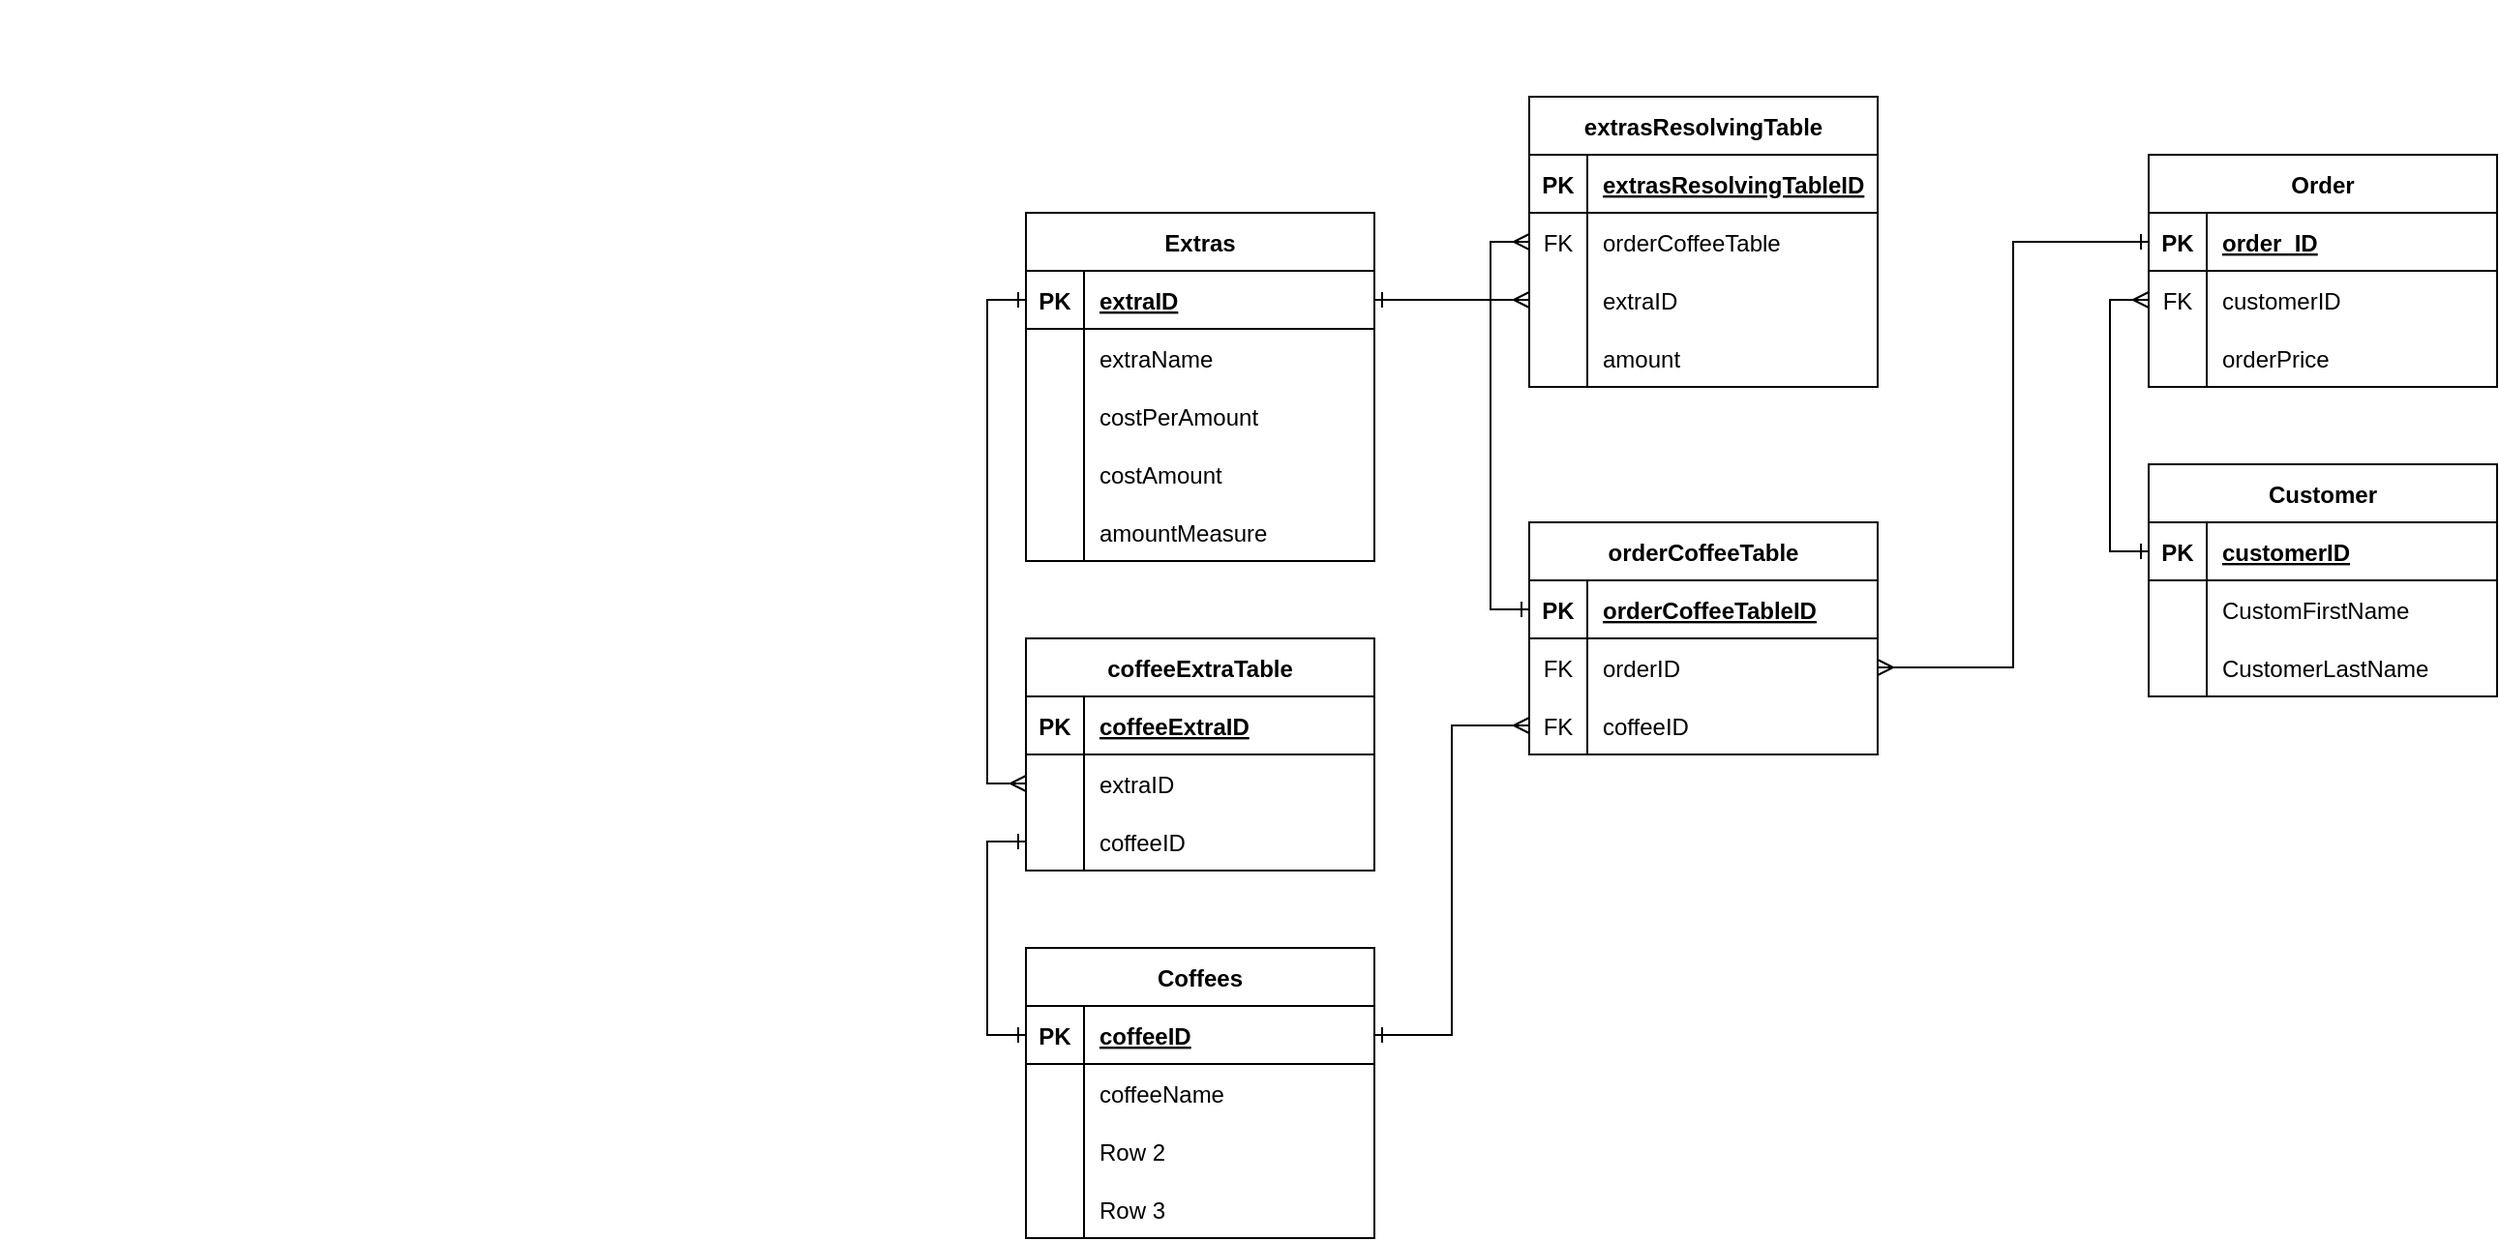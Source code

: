 <mxfile version="20.6.0" type="device"><diagram id="8A9Nl8NKwHrXGhFD0unj" name="Page-1"><mxGraphModel dx="2272" dy="774" grid="1" gridSize="10" guides="1" tooltips="1" connect="1" arrows="1" fold="1" page="1" pageScale="1" pageWidth="850" pageHeight="1100" math="0" shadow="0"><root><mxCell id="0"/><mxCell id="1" parent="0"/><mxCell id="UW9fXJi0FumeN3kHizJt-1" value="Order" style="shape=table;startSize=30;container=1;collapsible=1;childLayout=tableLayout;fixedRows=1;rowLines=0;fontStyle=1;align=center;resizeLast=1;" vertex="1" parent="1"><mxGeometry x="400" y="120" width="180" height="120" as="geometry"/></mxCell><mxCell id="UW9fXJi0FumeN3kHizJt-2" value="" style="shape=tableRow;horizontal=0;startSize=0;swimlaneHead=0;swimlaneBody=0;fillColor=none;collapsible=0;dropTarget=0;points=[[0,0.5],[1,0.5]];portConstraint=eastwest;top=0;left=0;right=0;bottom=1;" vertex="1" parent="UW9fXJi0FumeN3kHizJt-1"><mxGeometry y="30" width="180" height="30" as="geometry"/></mxCell><mxCell id="UW9fXJi0FumeN3kHizJt-3" value="PK" style="shape=partialRectangle;connectable=0;fillColor=none;top=0;left=0;bottom=0;right=0;fontStyle=1;overflow=hidden;" vertex="1" parent="UW9fXJi0FumeN3kHizJt-2"><mxGeometry width="30" height="30" as="geometry"><mxRectangle width="30" height="30" as="alternateBounds"/></mxGeometry></mxCell><mxCell id="UW9fXJi0FumeN3kHizJt-4" value="order_ID" style="shape=partialRectangle;connectable=0;fillColor=none;top=0;left=0;bottom=0;right=0;align=left;spacingLeft=6;fontStyle=5;overflow=hidden;" vertex="1" parent="UW9fXJi0FumeN3kHizJt-2"><mxGeometry x="30" width="150" height="30" as="geometry"><mxRectangle width="150" height="30" as="alternateBounds"/></mxGeometry></mxCell><mxCell id="UW9fXJi0FumeN3kHizJt-8" value="" style="shape=tableRow;horizontal=0;startSize=0;swimlaneHead=0;swimlaneBody=0;fillColor=none;collapsible=0;dropTarget=0;points=[[0,0.5],[1,0.5]];portConstraint=eastwest;top=0;left=0;right=0;bottom=0;" vertex="1" parent="UW9fXJi0FumeN3kHizJt-1"><mxGeometry y="60" width="180" height="30" as="geometry"/></mxCell><mxCell id="UW9fXJi0FumeN3kHizJt-9" value="FK" style="shape=partialRectangle;connectable=0;fillColor=none;top=0;left=0;bottom=0;right=0;editable=1;overflow=hidden;" vertex="1" parent="UW9fXJi0FumeN3kHizJt-8"><mxGeometry width="30" height="30" as="geometry"><mxRectangle width="30" height="30" as="alternateBounds"/></mxGeometry></mxCell><mxCell id="UW9fXJi0FumeN3kHizJt-10" value="customerID" style="shape=partialRectangle;connectable=0;fillColor=none;top=0;left=0;bottom=0;right=0;align=left;spacingLeft=6;overflow=hidden;" vertex="1" parent="UW9fXJi0FumeN3kHizJt-8"><mxGeometry x="30" width="150" height="30" as="geometry"><mxRectangle width="150" height="30" as="alternateBounds"/></mxGeometry></mxCell><mxCell id="UW9fXJi0FumeN3kHizJt-11" value="" style="shape=tableRow;horizontal=0;startSize=0;swimlaneHead=0;swimlaneBody=0;fillColor=none;collapsible=0;dropTarget=0;points=[[0,0.5],[1,0.5]];portConstraint=eastwest;top=0;left=0;right=0;bottom=0;" vertex="1" parent="UW9fXJi0FumeN3kHizJt-1"><mxGeometry y="90" width="180" height="30" as="geometry"/></mxCell><mxCell id="UW9fXJi0FumeN3kHizJt-12" value="" style="shape=partialRectangle;connectable=0;fillColor=none;top=0;left=0;bottom=0;right=0;editable=1;overflow=hidden;" vertex="1" parent="UW9fXJi0FumeN3kHizJt-11"><mxGeometry width="30" height="30" as="geometry"><mxRectangle width="30" height="30" as="alternateBounds"/></mxGeometry></mxCell><mxCell id="UW9fXJi0FumeN3kHizJt-13" value="orderPrice" style="shape=partialRectangle;connectable=0;fillColor=none;top=0;left=0;bottom=0;right=0;align=left;spacingLeft=6;overflow=hidden;" vertex="1" parent="UW9fXJi0FumeN3kHizJt-11"><mxGeometry x="30" width="150" height="30" as="geometry"><mxRectangle width="150" height="30" as="alternateBounds"/></mxGeometry></mxCell><mxCell id="UW9fXJi0FumeN3kHizJt-14" value="Coffees" style="shape=table;startSize=30;container=1;collapsible=1;childLayout=tableLayout;fixedRows=1;rowLines=0;fontStyle=1;align=center;resizeLast=1;" vertex="1" parent="1"><mxGeometry x="-180" y="530" width="180" height="150" as="geometry"/></mxCell><mxCell id="UW9fXJi0FumeN3kHizJt-15" value="" style="shape=tableRow;horizontal=0;startSize=0;swimlaneHead=0;swimlaneBody=0;fillColor=none;collapsible=0;dropTarget=0;points=[[0,0.5],[1,0.5]];portConstraint=eastwest;top=0;left=0;right=0;bottom=1;" vertex="1" parent="UW9fXJi0FumeN3kHizJt-14"><mxGeometry y="30" width="180" height="30" as="geometry"/></mxCell><mxCell id="UW9fXJi0FumeN3kHizJt-16" value="PK" style="shape=partialRectangle;connectable=0;fillColor=none;top=0;left=0;bottom=0;right=0;fontStyle=1;overflow=hidden;" vertex="1" parent="UW9fXJi0FumeN3kHizJt-15"><mxGeometry width="30" height="30" as="geometry"><mxRectangle width="30" height="30" as="alternateBounds"/></mxGeometry></mxCell><mxCell id="UW9fXJi0FumeN3kHizJt-17" value="coffeeID" style="shape=partialRectangle;connectable=0;fillColor=none;top=0;left=0;bottom=0;right=0;align=left;spacingLeft=6;fontStyle=5;overflow=hidden;" vertex="1" parent="UW9fXJi0FumeN3kHizJt-15"><mxGeometry x="30" width="150" height="30" as="geometry"><mxRectangle width="150" height="30" as="alternateBounds"/></mxGeometry></mxCell><mxCell id="UW9fXJi0FumeN3kHizJt-18" value="" style="shape=tableRow;horizontal=0;startSize=0;swimlaneHead=0;swimlaneBody=0;fillColor=none;collapsible=0;dropTarget=0;points=[[0,0.5],[1,0.5]];portConstraint=eastwest;top=0;left=0;right=0;bottom=0;" vertex="1" parent="UW9fXJi0FumeN3kHizJt-14"><mxGeometry y="60" width="180" height="30" as="geometry"/></mxCell><mxCell id="UW9fXJi0FumeN3kHizJt-19" value="" style="shape=partialRectangle;connectable=0;fillColor=none;top=0;left=0;bottom=0;right=0;editable=1;overflow=hidden;" vertex="1" parent="UW9fXJi0FumeN3kHizJt-18"><mxGeometry width="30" height="30" as="geometry"><mxRectangle width="30" height="30" as="alternateBounds"/></mxGeometry></mxCell><mxCell id="UW9fXJi0FumeN3kHizJt-20" value="coffeeName" style="shape=partialRectangle;connectable=0;fillColor=none;top=0;left=0;bottom=0;right=0;align=left;spacingLeft=6;overflow=hidden;" vertex="1" parent="UW9fXJi0FumeN3kHizJt-18"><mxGeometry x="30" width="150" height="30" as="geometry"><mxRectangle width="150" height="30" as="alternateBounds"/></mxGeometry></mxCell><mxCell id="UW9fXJi0FumeN3kHizJt-21" value="" style="shape=tableRow;horizontal=0;startSize=0;swimlaneHead=0;swimlaneBody=0;fillColor=none;collapsible=0;dropTarget=0;points=[[0,0.5],[1,0.5]];portConstraint=eastwest;top=0;left=0;right=0;bottom=0;" vertex="1" parent="UW9fXJi0FumeN3kHizJt-14"><mxGeometry y="90" width="180" height="30" as="geometry"/></mxCell><mxCell id="UW9fXJi0FumeN3kHizJt-22" value="" style="shape=partialRectangle;connectable=0;fillColor=none;top=0;left=0;bottom=0;right=0;editable=1;overflow=hidden;" vertex="1" parent="UW9fXJi0FumeN3kHizJt-21"><mxGeometry width="30" height="30" as="geometry"><mxRectangle width="30" height="30" as="alternateBounds"/></mxGeometry></mxCell><mxCell id="UW9fXJi0FumeN3kHizJt-23" value="Row 2" style="shape=partialRectangle;connectable=0;fillColor=none;top=0;left=0;bottom=0;right=0;align=left;spacingLeft=6;overflow=hidden;" vertex="1" parent="UW9fXJi0FumeN3kHizJt-21"><mxGeometry x="30" width="150" height="30" as="geometry"><mxRectangle width="150" height="30" as="alternateBounds"/></mxGeometry></mxCell><mxCell id="UW9fXJi0FumeN3kHizJt-24" value="" style="shape=tableRow;horizontal=0;startSize=0;swimlaneHead=0;swimlaneBody=0;fillColor=none;collapsible=0;dropTarget=0;points=[[0,0.5],[1,0.5]];portConstraint=eastwest;top=0;left=0;right=0;bottom=0;" vertex="1" parent="UW9fXJi0FumeN3kHizJt-14"><mxGeometry y="120" width="180" height="30" as="geometry"/></mxCell><mxCell id="UW9fXJi0FumeN3kHizJt-25" value="" style="shape=partialRectangle;connectable=0;fillColor=none;top=0;left=0;bottom=0;right=0;editable=1;overflow=hidden;" vertex="1" parent="UW9fXJi0FumeN3kHizJt-24"><mxGeometry width="30" height="30" as="geometry"><mxRectangle width="30" height="30" as="alternateBounds"/></mxGeometry></mxCell><mxCell id="UW9fXJi0FumeN3kHizJt-26" value="Row 3" style="shape=partialRectangle;connectable=0;fillColor=none;top=0;left=0;bottom=0;right=0;align=left;spacingLeft=6;overflow=hidden;" vertex="1" parent="UW9fXJi0FumeN3kHizJt-24"><mxGeometry x="30" width="150" height="30" as="geometry"><mxRectangle width="150" height="30" as="alternateBounds"/></mxGeometry></mxCell><mxCell id="UW9fXJi0FumeN3kHizJt-41" value="orderCoffeeTable" style="shape=table;startSize=30;container=1;collapsible=1;childLayout=tableLayout;fixedRows=1;rowLines=0;fontStyle=1;align=center;resizeLast=1;" vertex="1" parent="1"><mxGeometry x="80" y="310" width="180" height="120" as="geometry"/></mxCell><mxCell id="UW9fXJi0FumeN3kHizJt-42" value="" style="shape=tableRow;horizontal=0;startSize=0;swimlaneHead=0;swimlaneBody=0;fillColor=none;collapsible=0;dropTarget=0;points=[[0,0.5],[1,0.5]];portConstraint=eastwest;top=0;left=0;right=0;bottom=1;" vertex="1" parent="UW9fXJi0FumeN3kHizJt-41"><mxGeometry y="30" width="180" height="30" as="geometry"/></mxCell><mxCell id="UW9fXJi0FumeN3kHizJt-43" value="PK" style="shape=partialRectangle;connectable=0;fillColor=none;top=0;left=0;bottom=0;right=0;fontStyle=1;overflow=hidden;" vertex="1" parent="UW9fXJi0FumeN3kHizJt-42"><mxGeometry width="30" height="30" as="geometry"><mxRectangle width="30" height="30" as="alternateBounds"/></mxGeometry></mxCell><mxCell id="UW9fXJi0FumeN3kHizJt-44" value="orderCoffeeTableID" style="shape=partialRectangle;connectable=0;fillColor=none;top=0;left=0;bottom=0;right=0;align=left;spacingLeft=6;fontStyle=5;overflow=hidden;" vertex="1" parent="UW9fXJi0FumeN3kHizJt-42"><mxGeometry x="30" width="150" height="30" as="geometry"><mxRectangle width="150" height="30" as="alternateBounds"/></mxGeometry></mxCell><mxCell id="UW9fXJi0FumeN3kHizJt-45" value="" style="shape=tableRow;horizontal=0;startSize=0;swimlaneHead=0;swimlaneBody=0;fillColor=none;collapsible=0;dropTarget=0;points=[[0,0.5],[1,0.5]];portConstraint=eastwest;top=0;left=0;right=0;bottom=0;" vertex="1" parent="UW9fXJi0FumeN3kHizJt-41"><mxGeometry y="60" width="180" height="30" as="geometry"/></mxCell><mxCell id="UW9fXJi0FumeN3kHizJt-46" value="FK" style="shape=partialRectangle;connectable=0;fillColor=none;top=0;left=0;bottom=0;right=0;editable=1;overflow=hidden;" vertex="1" parent="UW9fXJi0FumeN3kHizJt-45"><mxGeometry width="30" height="30" as="geometry"><mxRectangle width="30" height="30" as="alternateBounds"/></mxGeometry></mxCell><mxCell id="UW9fXJi0FumeN3kHizJt-47" value="orderID" style="shape=partialRectangle;connectable=0;fillColor=none;top=0;left=0;bottom=0;right=0;align=left;spacingLeft=6;overflow=hidden;" vertex="1" parent="UW9fXJi0FumeN3kHizJt-45"><mxGeometry x="30" width="150" height="30" as="geometry"><mxRectangle width="150" height="30" as="alternateBounds"/></mxGeometry></mxCell><mxCell id="UW9fXJi0FumeN3kHizJt-48" value="" style="shape=tableRow;horizontal=0;startSize=0;swimlaneHead=0;swimlaneBody=0;fillColor=none;collapsible=0;dropTarget=0;points=[[0,0.5],[1,0.5]];portConstraint=eastwest;top=0;left=0;right=0;bottom=0;" vertex="1" parent="UW9fXJi0FumeN3kHizJt-41"><mxGeometry y="90" width="180" height="30" as="geometry"/></mxCell><mxCell id="UW9fXJi0FumeN3kHizJt-49" value="FK" style="shape=partialRectangle;connectable=0;fillColor=none;top=0;left=0;bottom=0;right=0;editable=1;overflow=hidden;" vertex="1" parent="UW9fXJi0FumeN3kHizJt-48"><mxGeometry width="30" height="30" as="geometry"><mxRectangle width="30" height="30" as="alternateBounds"/></mxGeometry></mxCell><mxCell id="UW9fXJi0FumeN3kHizJt-50" value="coffeeID" style="shape=partialRectangle;connectable=0;fillColor=none;top=0;left=0;bottom=0;right=0;align=left;spacingLeft=6;overflow=hidden;" vertex="1" parent="UW9fXJi0FumeN3kHizJt-48"><mxGeometry x="30" width="150" height="30" as="geometry"><mxRectangle width="150" height="30" as="alternateBounds"/></mxGeometry></mxCell><mxCell id="UW9fXJi0FumeN3kHizJt-56" style="edgeStyle=orthogonalEdgeStyle;rounded=0;orthogonalLoop=1;jettySize=auto;html=1;entryX=1;entryY=0.5;entryDx=0;entryDy=0;strokeColor=default;startArrow=ERmany;startFill=0;endArrow=ERone;endFill=0;" edge="1" parent="1" source="UW9fXJi0FumeN3kHizJt-48" target="UW9fXJi0FumeN3kHizJt-15"><mxGeometry relative="1" as="geometry"/></mxCell><mxCell id="UW9fXJi0FumeN3kHizJt-57" value="" style="shape=image;verticalLabelPosition=bottom;labelBackgroundColor=default;verticalAlign=top;aspect=fixed;imageAspect=0;image=https://d2slcw3kip6qmk.cloudfront.net/marketing/pages/chart/erd-symbols/ERD-Notation.PNG;" vertex="1" parent="1"><mxGeometry x="-710" y="40" width="430" height="325.6" as="geometry"/></mxCell><mxCell id="UW9fXJi0FumeN3kHizJt-62" value="Extras" style="shape=table;startSize=30;container=1;collapsible=1;childLayout=tableLayout;fixedRows=1;rowLines=0;fontStyle=1;align=center;resizeLast=1;" vertex="1" parent="1"><mxGeometry x="-180" y="150" width="180" height="180" as="geometry"/></mxCell><mxCell id="UW9fXJi0FumeN3kHizJt-63" value="" style="shape=tableRow;horizontal=0;startSize=0;swimlaneHead=0;swimlaneBody=0;fillColor=none;collapsible=0;dropTarget=0;points=[[0,0.5],[1,0.5]];portConstraint=eastwest;top=0;left=0;right=0;bottom=1;" vertex="1" parent="UW9fXJi0FumeN3kHizJt-62"><mxGeometry y="30" width="180" height="30" as="geometry"/></mxCell><mxCell id="UW9fXJi0FumeN3kHizJt-64" value="PK" style="shape=partialRectangle;connectable=0;fillColor=none;top=0;left=0;bottom=0;right=0;fontStyle=1;overflow=hidden;" vertex="1" parent="UW9fXJi0FumeN3kHizJt-63"><mxGeometry width="30" height="30" as="geometry"><mxRectangle width="30" height="30" as="alternateBounds"/></mxGeometry></mxCell><mxCell id="UW9fXJi0FumeN3kHizJt-65" value="extraID" style="shape=partialRectangle;connectable=0;fillColor=none;top=0;left=0;bottom=0;right=0;align=left;spacingLeft=6;fontStyle=5;overflow=hidden;" vertex="1" parent="UW9fXJi0FumeN3kHizJt-63"><mxGeometry x="30" width="150" height="30" as="geometry"><mxRectangle width="150" height="30" as="alternateBounds"/></mxGeometry></mxCell><mxCell id="UW9fXJi0FumeN3kHizJt-66" value="" style="shape=tableRow;horizontal=0;startSize=0;swimlaneHead=0;swimlaneBody=0;fillColor=none;collapsible=0;dropTarget=0;points=[[0,0.5],[1,0.5]];portConstraint=eastwest;top=0;left=0;right=0;bottom=0;" vertex="1" parent="UW9fXJi0FumeN3kHizJt-62"><mxGeometry y="60" width="180" height="30" as="geometry"/></mxCell><mxCell id="UW9fXJi0FumeN3kHizJt-67" value="" style="shape=partialRectangle;connectable=0;fillColor=none;top=0;left=0;bottom=0;right=0;editable=1;overflow=hidden;" vertex="1" parent="UW9fXJi0FumeN3kHizJt-66"><mxGeometry width="30" height="30" as="geometry"><mxRectangle width="30" height="30" as="alternateBounds"/></mxGeometry></mxCell><mxCell id="UW9fXJi0FumeN3kHizJt-68" value="extraName" style="shape=partialRectangle;connectable=0;fillColor=none;top=0;left=0;bottom=0;right=0;align=left;spacingLeft=6;overflow=hidden;" vertex="1" parent="UW9fXJi0FumeN3kHizJt-66"><mxGeometry x="30" width="150" height="30" as="geometry"><mxRectangle width="150" height="30" as="alternateBounds"/></mxGeometry></mxCell><mxCell id="UW9fXJi0FumeN3kHizJt-69" value="" style="shape=tableRow;horizontal=0;startSize=0;swimlaneHead=0;swimlaneBody=0;fillColor=none;collapsible=0;dropTarget=0;points=[[0,0.5],[1,0.5]];portConstraint=eastwest;top=0;left=0;right=0;bottom=0;" vertex="1" parent="UW9fXJi0FumeN3kHizJt-62"><mxGeometry y="90" width="180" height="30" as="geometry"/></mxCell><mxCell id="UW9fXJi0FumeN3kHizJt-70" value="" style="shape=partialRectangle;connectable=0;fillColor=none;top=0;left=0;bottom=0;right=0;editable=1;overflow=hidden;" vertex="1" parent="UW9fXJi0FumeN3kHizJt-69"><mxGeometry width="30" height="30" as="geometry"><mxRectangle width="30" height="30" as="alternateBounds"/></mxGeometry></mxCell><mxCell id="UW9fXJi0FumeN3kHizJt-71" value="costPerAmount" style="shape=partialRectangle;connectable=0;fillColor=none;top=0;left=0;bottom=0;right=0;align=left;spacingLeft=6;overflow=hidden;" vertex="1" parent="UW9fXJi0FumeN3kHizJt-69"><mxGeometry x="30" width="150" height="30" as="geometry"><mxRectangle width="150" height="30" as="alternateBounds"/></mxGeometry></mxCell><mxCell id="UW9fXJi0FumeN3kHizJt-72" value="" style="shape=tableRow;horizontal=0;startSize=0;swimlaneHead=0;swimlaneBody=0;fillColor=none;collapsible=0;dropTarget=0;points=[[0,0.5],[1,0.5]];portConstraint=eastwest;top=0;left=0;right=0;bottom=0;" vertex="1" parent="UW9fXJi0FumeN3kHizJt-62"><mxGeometry y="120" width="180" height="30" as="geometry"/></mxCell><mxCell id="UW9fXJi0FumeN3kHizJt-73" value="" style="shape=partialRectangle;connectable=0;fillColor=none;top=0;left=0;bottom=0;right=0;editable=1;overflow=hidden;" vertex="1" parent="UW9fXJi0FumeN3kHizJt-72"><mxGeometry width="30" height="30" as="geometry"><mxRectangle width="30" height="30" as="alternateBounds"/></mxGeometry></mxCell><mxCell id="UW9fXJi0FumeN3kHizJt-74" value="costAmount" style="shape=partialRectangle;connectable=0;fillColor=none;top=0;left=0;bottom=0;right=0;align=left;spacingLeft=6;overflow=hidden;" vertex="1" parent="UW9fXJi0FumeN3kHizJt-72"><mxGeometry x="30" width="150" height="30" as="geometry"><mxRectangle width="150" height="30" as="alternateBounds"/></mxGeometry></mxCell><mxCell id="UW9fXJi0FumeN3kHizJt-124" style="shape=tableRow;horizontal=0;startSize=0;swimlaneHead=0;swimlaneBody=0;fillColor=none;collapsible=0;dropTarget=0;points=[[0,0.5],[1,0.5]];portConstraint=eastwest;top=0;left=0;right=0;bottom=0;" vertex="1" parent="UW9fXJi0FumeN3kHizJt-62"><mxGeometry y="150" width="180" height="30" as="geometry"/></mxCell><mxCell id="UW9fXJi0FumeN3kHizJt-125" style="shape=partialRectangle;connectable=0;fillColor=none;top=0;left=0;bottom=0;right=0;editable=1;overflow=hidden;" vertex="1" parent="UW9fXJi0FumeN3kHizJt-124"><mxGeometry width="30" height="30" as="geometry"><mxRectangle width="30" height="30" as="alternateBounds"/></mxGeometry></mxCell><mxCell id="UW9fXJi0FumeN3kHizJt-126" value="amountMeasure" style="shape=partialRectangle;connectable=0;fillColor=none;top=0;left=0;bottom=0;right=0;align=left;spacingLeft=6;overflow=hidden;" vertex="1" parent="UW9fXJi0FumeN3kHizJt-124"><mxGeometry x="30" width="150" height="30" as="geometry"><mxRectangle width="150" height="30" as="alternateBounds"/></mxGeometry></mxCell><mxCell id="UW9fXJi0FumeN3kHizJt-91" value="extrasResolvingTable" style="shape=table;startSize=30;container=1;collapsible=1;childLayout=tableLayout;fixedRows=1;rowLines=0;fontStyle=1;align=center;resizeLast=1;" vertex="1" parent="1"><mxGeometry x="80" y="90" width="180" height="150" as="geometry"/></mxCell><mxCell id="UW9fXJi0FumeN3kHizJt-92" value="" style="shape=tableRow;horizontal=0;startSize=0;swimlaneHead=0;swimlaneBody=0;fillColor=none;collapsible=0;dropTarget=0;points=[[0,0.5],[1,0.5]];portConstraint=eastwest;top=0;left=0;right=0;bottom=1;" vertex="1" parent="UW9fXJi0FumeN3kHizJt-91"><mxGeometry y="30" width="180" height="30" as="geometry"/></mxCell><mxCell id="UW9fXJi0FumeN3kHizJt-93" value="PK" style="shape=partialRectangle;connectable=0;fillColor=none;top=0;left=0;bottom=0;right=0;fontStyle=1;overflow=hidden;" vertex="1" parent="UW9fXJi0FumeN3kHizJt-92"><mxGeometry width="30" height="30" as="geometry"><mxRectangle width="30" height="30" as="alternateBounds"/></mxGeometry></mxCell><mxCell id="UW9fXJi0FumeN3kHizJt-94" value="extrasResolvingTableID" style="shape=partialRectangle;connectable=0;fillColor=none;top=0;left=0;bottom=0;right=0;align=left;spacingLeft=6;fontStyle=5;overflow=hidden;" vertex="1" parent="UW9fXJi0FumeN3kHizJt-92"><mxGeometry x="30" width="150" height="30" as="geometry"><mxRectangle width="150" height="30" as="alternateBounds"/></mxGeometry></mxCell><mxCell id="UW9fXJi0FumeN3kHizJt-95" value="" style="shape=tableRow;horizontal=0;startSize=0;swimlaneHead=0;swimlaneBody=0;fillColor=none;collapsible=0;dropTarget=0;points=[[0,0.5],[1,0.5]];portConstraint=eastwest;top=0;left=0;right=0;bottom=0;" vertex="1" parent="UW9fXJi0FumeN3kHizJt-91"><mxGeometry y="60" width="180" height="30" as="geometry"/></mxCell><mxCell id="UW9fXJi0FumeN3kHizJt-96" value="FK" style="shape=partialRectangle;connectable=0;fillColor=none;top=0;left=0;bottom=0;right=0;editable=1;overflow=hidden;" vertex="1" parent="UW9fXJi0FumeN3kHizJt-95"><mxGeometry width="30" height="30" as="geometry"><mxRectangle width="30" height="30" as="alternateBounds"/></mxGeometry></mxCell><mxCell id="UW9fXJi0FumeN3kHizJt-97" value="orderCoffeeTable" style="shape=partialRectangle;connectable=0;fillColor=none;top=0;left=0;bottom=0;right=0;align=left;spacingLeft=6;overflow=hidden;" vertex="1" parent="UW9fXJi0FumeN3kHizJt-95"><mxGeometry x="30" width="150" height="30" as="geometry"><mxRectangle width="150" height="30" as="alternateBounds"/></mxGeometry></mxCell><mxCell id="UW9fXJi0FumeN3kHizJt-98" value="" style="shape=tableRow;horizontal=0;startSize=0;swimlaneHead=0;swimlaneBody=0;fillColor=none;collapsible=0;dropTarget=0;points=[[0,0.5],[1,0.5]];portConstraint=eastwest;top=0;left=0;right=0;bottom=0;" vertex="1" parent="UW9fXJi0FumeN3kHizJt-91"><mxGeometry y="90" width="180" height="30" as="geometry"/></mxCell><mxCell id="UW9fXJi0FumeN3kHizJt-99" value="" style="shape=partialRectangle;connectable=0;fillColor=none;top=0;left=0;bottom=0;right=0;editable=1;overflow=hidden;" vertex="1" parent="UW9fXJi0FumeN3kHizJt-98"><mxGeometry width="30" height="30" as="geometry"><mxRectangle width="30" height="30" as="alternateBounds"/></mxGeometry></mxCell><mxCell id="UW9fXJi0FumeN3kHizJt-100" value="extraID" style="shape=partialRectangle;connectable=0;fillColor=none;top=0;left=0;bottom=0;right=0;align=left;spacingLeft=6;overflow=hidden;" vertex="1" parent="UW9fXJi0FumeN3kHizJt-98"><mxGeometry x="30" width="150" height="30" as="geometry"><mxRectangle width="150" height="30" as="alternateBounds"/></mxGeometry></mxCell><mxCell id="UW9fXJi0FumeN3kHizJt-101" value="" style="shape=tableRow;horizontal=0;startSize=0;swimlaneHead=0;swimlaneBody=0;fillColor=none;collapsible=0;dropTarget=0;points=[[0,0.5],[1,0.5]];portConstraint=eastwest;top=0;left=0;right=0;bottom=0;" vertex="1" parent="UW9fXJi0FumeN3kHizJt-91"><mxGeometry y="120" width="180" height="30" as="geometry"/></mxCell><mxCell id="UW9fXJi0FumeN3kHizJt-102" value="" style="shape=partialRectangle;connectable=0;fillColor=none;top=0;left=0;bottom=0;right=0;editable=1;overflow=hidden;" vertex="1" parent="UW9fXJi0FumeN3kHizJt-101"><mxGeometry width="30" height="30" as="geometry"><mxRectangle width="30" height="30" as="alternateBounds"/></mxGeometry></mxCell><mxCell id="UW9fXJi0FumeN3kHizJt-103" value="amount" style="shape=partialRectangle;connectable=0;fillColor=none;top=0;left=0;bottom=0;right=0;align=left;spacingLeft=6;overflow=hidden;" vertex="1" parent="UW9fXJi0FumeN3kHizJt-101"><mxGeometry x="30" width="150" height="30" as="geometry"><mxRectangle width="150" height="30" as="alternateBounds"/></mxGeometry></mxCell><mxCell id="UW9fXJi0FumeN3kHizJt-104" style="edgeStyle=orthogonalEdgeStyle;rounded=0;orthogonalLoop=1;jettySize=auto;html=1;entryX=0;entryY=0.5;entryDx=0;entryDy=0;strokeColor=default;startArrow=ERone;startFill=0;endArrow=ERmany;endFill=0;exitX=0;exitY=0.5;exitDx=0;exitDy=0;" edge="1" parent="1" source="UW9fXJi0FumeN3kHizJt-42" target="UW9fXJi0FumeN3kHizJt-95"><mxGeometry relative="1" as="geometry"><mxPoint x="100" y="255" as="sourcePoint"/></mxGeometry></mxCell><mxCell id="UW9fXJi0FumeN3kHizJt-105" style="edgeStyle=orthogonalEdgeStyle;rounded=0;orthogonalLoop=1;jettySize=auto;html=1;entryX=0;entryY=0.5;entryDx=0;entryDy=0;strokeColor=default;startArrow=ERone;startFill=0;endArrow=ERmany;endFill=0;" edge="1" parent="1" source="UW9fXJi0FumeN3kHizJt-63" target="UW9fXJi0FumeN3kHizJt-98"><mxGeometry relative="1" as="geometry"/></mxCell><mxCell id="UW9fXJi0FumeN3kHizJt-108" value="Customer" style="shape=table;startSize=30;container=1;collapsible=1;childLayout=tableLayout;fixedRows=1;rowLines=0;fontStyle=1;align=center;resizeLast=1;" vertex="1" parent="1"><mxGeometry x="400" y="280" width="180" height="120" as="geometry"/></mxCell><mxCell id="UW9fXJi0FumeN3kHizJt-109" value="" style="shape=tableRow;horizontal=0;startSize=0;swimlaneHead=0;swimlaneBody=0;fillColor=none;collapsible=0;dropTarget=0;points=[[0,0.5],[1,0.5]];portConstraint=eastwest;top=0;left=0;right=0;bottom=1;" vertex="1" parent="UW9fXJi0FumeN3kHizJt-108"><mxGeometry y="30" width="180" height="30" as="geometry"/></mxCell><mxCell id="UW9fXJi0FumeN3kHizJt-110" value="PK" style="shape=partialRectangle;connectable=0;fillColor=none;top=0;left=0;bottom=0;right=0;fontStyle=1;overflow=hidden;" vertex="1" parent="UW9fXJi0FumeN3kHizJt-109"><mxGeometry width="30" height="30" as="geometry"><mxRectangle width="30" height="30" as="alternateBounds"/></mxGeometry></mxCell><mxCell id="UW9fXJi0FumeN3kHizJt-111" value="customerID" style="shape=partialRectangle;connectable=0;fillColor=none;top=0;left=0;bottom=0;right=0;align=left;spacingLeft=6;fontStyle=5;overflow=hidden;" vertex="1" parent="UW9fXJi0FumeN3kHizJt-109"><mxGeometry x="30" width="150" height="30" as="geometry"><mxRectangle width="150" height="30" as="alternateBounds"/></mxGeometry></mxCell><mxCell id="UW9fXJi0FumeN3kHizJt-112" value="" style="shape=tableRow;horizontal=0;startSize=0;swimlaneHead=0;swimlaneBody=0;fillColor=none;collapsible=0;dropTarget=0;points=[[0,0.5],[1,0.5]];portConstraint=eastwest;top=0;left=0;right=0;bottom=0;" vertex="1" parent="UW9fXJi0FumeN3kHizJt-108"><mxGeometry y="60" width="180" height="30" as="geometry"/></mxCell><mxCell id="UW9fXJi0FumeN3kHizJt-113" value="" style="shape=partialRectangle;connectable=0;fillColor=none;top=0;left=0;bottom=0;right=0;editable=1;overflow=hidden;" vertex="1" parent="UW9fXJi0FumeN3kHizJt-112"><mxGeometry width="30" height="30" as="geometry"><mxRectangle width="30" height="30" as="alternateBounds"/></mxGeometry></mxCell><mxCell id="UW9fXJi0FumeN3kHizJt-114" value="CustomFirstName" style="shape=partialRectangle;connectable=0;fillColor=none;top=0;left=0;bottom=0;right=0;align=left;spacingLeft=6;overflow=hidden;" vertex="1" parent="UW9fXJi0FumeN3kHizJt-112"><mxGeometry x="30" width="150" height="30" as="geometry"><mxRectangle width="150" height="30" as="alternateBounds"/></mxGeometry></mxCell><mxCell id="UW9fXJi0FumeN3kHizJt-115" value="" style="shape=tableRow;horizontal=0;startSize=0;swimlaneHead=0;swimlaneBody=0;fillColor=none;collapsible=0;dropTarget=0;points=[[0,0.5],[1,0.5]];portConstraint=eastwest;top=0;left=0;right=0;bottom=0;" vertex="1" parent="UW9fXJi0FumeN3kHizJt-108"><mxGeometry y="90" width="180" height="30" as="geometry"/></mxCell><mxCell id="UW9fXJi0FumeN3kHizJt-116" value="" style="shape=partialRectangle;connectable=0;fillColor=none;top=0;left=0;bottom=0;right=0;editable=1;overflow=hidden;" vertex="1" parent="UW9fXJi0FumeN3kHizJt-115"><mxGeometry width="30" height="30" as="geometry"><mxRectangle width="30" height="30" as="alternateBounds"/></mxGeometry></mxCell><mxCell id="UW9fXJi0FumeN3kHizJt-117" value="CustomerLastName" style="shape=partialRectangle;connectable=0;fillColor=none;top=0;left=0;bottom=0;right=0;align=left;spacingLeft=6;overflow=hidden;" vertex="1" parent="UW9fXJi0FumeN3kHizJt-115"><mxGeometry x="30" width="150" height="30" as="geometry"><mxRectangle width="150" height="30" as="alternateBounds"/></mxGeometry></mxCell><mxCell id="UW9fXJi0FumeN3kHizJt-121" style="edgeStyle=orthogonalEdgeStyle;rounded=0;orthogonalLoop=1;jettySize=auto;html=1;entryX=0;entryY=0.5;entryDx=0;entryDy=0;strokeColor=default;startArrow=ERmany;startFill=0;endArrow=ERone;endFill=0;" edge="1" parent="1" source="UW9fXJi0FumeN3kHizJt-8" target="UW9fXJi0FumeN3kHizJt-109"><mxGeometry relative="1" as="geometry"/></mxCell><mxCell id="UW9fXJi0FumeN3kHizJt-123" style="edgeStyle=orthogonalEdgeStyle;rounded=0;orthogonalLoop=1;jettySize=auto;html=1;entryX=0;entryY=0.5;entryDx=0;entryDy=0;strokeColor=default;startArrow=ERmany;startFill=0;endArrow=ERone;endFill=0;" edge="1" parent="1" source="UW9fXJi0FumeN3kHizJt-45" target="UW9fXJi0FumeN3kHizJt-2"><mxGeometry relative="1" as="geometry"/></mxCell><mxCell id="UW9fXJi0FumeN3kHizJt-131" value="coffeeExtraTable" style="shape=table;startSize=30;container=1;collapsible=1;childLayout=tableLayout;fixedRows=1;rowLines=0;fontStyle=1;align=center;resizeLast=1;" vertex="1" parent="1"><mxGeometry x="-180" y="370" width="180" height="120" as="geometry"/></mxCell><mxCell id="UW9fXJi0FumeN3kHizJt-132" value="" style="shape=tableRow;horizontal=0;startSize=0;swimlaneHead=0;swimlaneBody=0;fillColor=none;collapsible=0;dropTarget=0;points=[[0,0.5],[1,0.5]];portConstraint=eastwest;top=0;left=0;right=0;bottom=1;" vertex="1" parent="UW9fXJi0FumeN3kHizJt-131"><mxGeometry y="30" width="180" height="30" as="geometry"/></mxCell><mxCell id="UW9fXJi0FumeN3kHizJt-133" value="PK" style="shape=partialRectangle;connectable=0;fillColor=none;top=0;left=0;bottom=0;right=0;fontStyle=1;overflow=hidden;" vertex="1" parent="UW9fXJi0FumeN3kHizJt-132"><mxGeometry width="30" height="30" as="geometry"><mxRectangle width="30" height="30" as="alternateBounds"/></mxGeometry></mxCell><mxCell id="UW9fXJi0FumeN3kHizJt-134" value="coffeeExtraID" style="shape=partialRectangle;connectable=0;fillColor=none;top=0;left=0;bottom=0;right=0;align=left;spacingLeft=6;fontStyle=5;overflow=hidden;" vertex="1" parent="UW9fXJi0FumeN3kHizJt-132"><mxGeometry x="30" width="150" height="30" as="geometry"><mxRectangle width="150" height="30" as="alternateBounds"/></mxGeometry></mxCell><mxCell id="UW9fXJi0FumeN3kHizJt-135" value="" style="shape=tableRow;horizontal=0;startSize=0;swimlaneHead=0;swimlaneBody=0;fillColor=none;collapsible=0;dropTarget=0;points=[[0,0.5],[1,0.5]];portConstraint=eastwest;top=0;left=0;right=0;bottom=0;" vertex="1" parent="UW9fXJi0FumeN3kHizJt-131"><mxGeometry y="60" width="180" height="30" as="geometry"/></mxCell><mxCell id="UW9fXJi0FumeN3kHizJt-136" value="" style="shape=partialRectangle;connectable=0;fillColor=none;top=0;left=0;bottom=0;right=0;editable=1;overflow=hidden;" vertex="1" parent="UW9fXJi0FumeN3kHizJt-135"><mxGeometry width="30" height="30" as="geometry"><mxRectangle width="30" height="30" as="alternateBounds"/></mxGeometry></mxCell><mxCell id="UW9fXJi0FumeN3kHizJt-137" value="extraID" style="shape=partialRectangle;connectable=0;fillColor=none;top=0;left=0;bottom=0;right=0;align=left;spacingLeft=6;overflow=hidden;" vertex="1" parent="UW9fXJi0FumeN3kHizJt-135"><mxGeometry x="30" width="150" height="30" as="geometry"><mxRectangle width="150" height="30" as="alternateBounds"/></mxGeometry></mxCell><mxCell id="UW9fXJi0FumeN3kHizJt-138" value="" style="shape=tableRow;horizontal=0;startSize=0;swimlaneHead=0;swimlaneBody=0;fillColor=none;collapsible=0;dropTarget=0;points=[[0,0.5],[1,0.5]];portConstraint=eastwest;top=0;left=0;right=0;bottom=0;" vertex="1" parent="UW9fXJi0FumeN3kHizJt-131"><mxGeometry y="90" width="180" height="30" as="geometry"/></mxCell><mxCell id="UW9fXJi0FumeN3kHizJt-139" value="" style="shape=partialRectangle;connectable=0;fillColor=none;top=0;left=0;bottom=0;right=0;editable=1;overflow=hidden;" vertex="1" parent="UW9fXJi0FumeN3kHizJt-138"><mxGeometry width="30" height="30" as="geometry"><mxRectangle width="30" height="30" as="alternateBounds"/></mxGeometry></mxCell><mxCell id="UW9fXJi0FumeN3kHizJt-140" value="coffeeID" style="shape=partialRectangle;connectable=0;fillColor=none;top=0;left=0;bottom=0;right=0;align=left;spacingLeft=6;overflow=hidden;" vertex="1" parent="UW9fXJi0FumeN3kHizJt-138"><mxGeometry x="30" width="150" height="30" as="geometry"><mxRectangle width="150" height="30" as="alternateBounds"/></mxGeometry></mxCell><mxCell id="UW9fXJi0FumeN3kHizJt-144" style="edgeStyle=orthogonalEdgeStyle;rounded=0;orthogonalLoop=1;jettySize=auto;html=1;entryX=0;entryY=0.5;entryDx=0;entryDy=0;strokeColor=default;startArrow=ERone;startFill=0;endArrow=ERone;endFill=0;" edge="1" parent="1" source="UW9fXJi0FumeN3kHizJt-15" target="UW9fXJi0FumeN3kHizJt-138"><mxGeometry relative="1" as="geometry"/></mxCell><mxCell id="UW9fXJi0FumeN3kHizJt-145" style="edgeStyle=orthogonalEdgeStyle;rounded=0;orthogonalLoop=1;jettySize=auto;html=1;entryX=0;entryY=0.5;entryDx=0;entryDy=0;strokeColor=default;startArrow=ERmany;startFill=0;endArrow=ERone;endFill=0;" edge="1" parent="1" source="UW9fXJi0FumeN3kHizJt-135" target="UW9fXJi0FumeN3kHizJt-63"><mxGeometry relative="1" as="geometry"/></mxCell></root></mxGraphModel></diagram></mxfile>